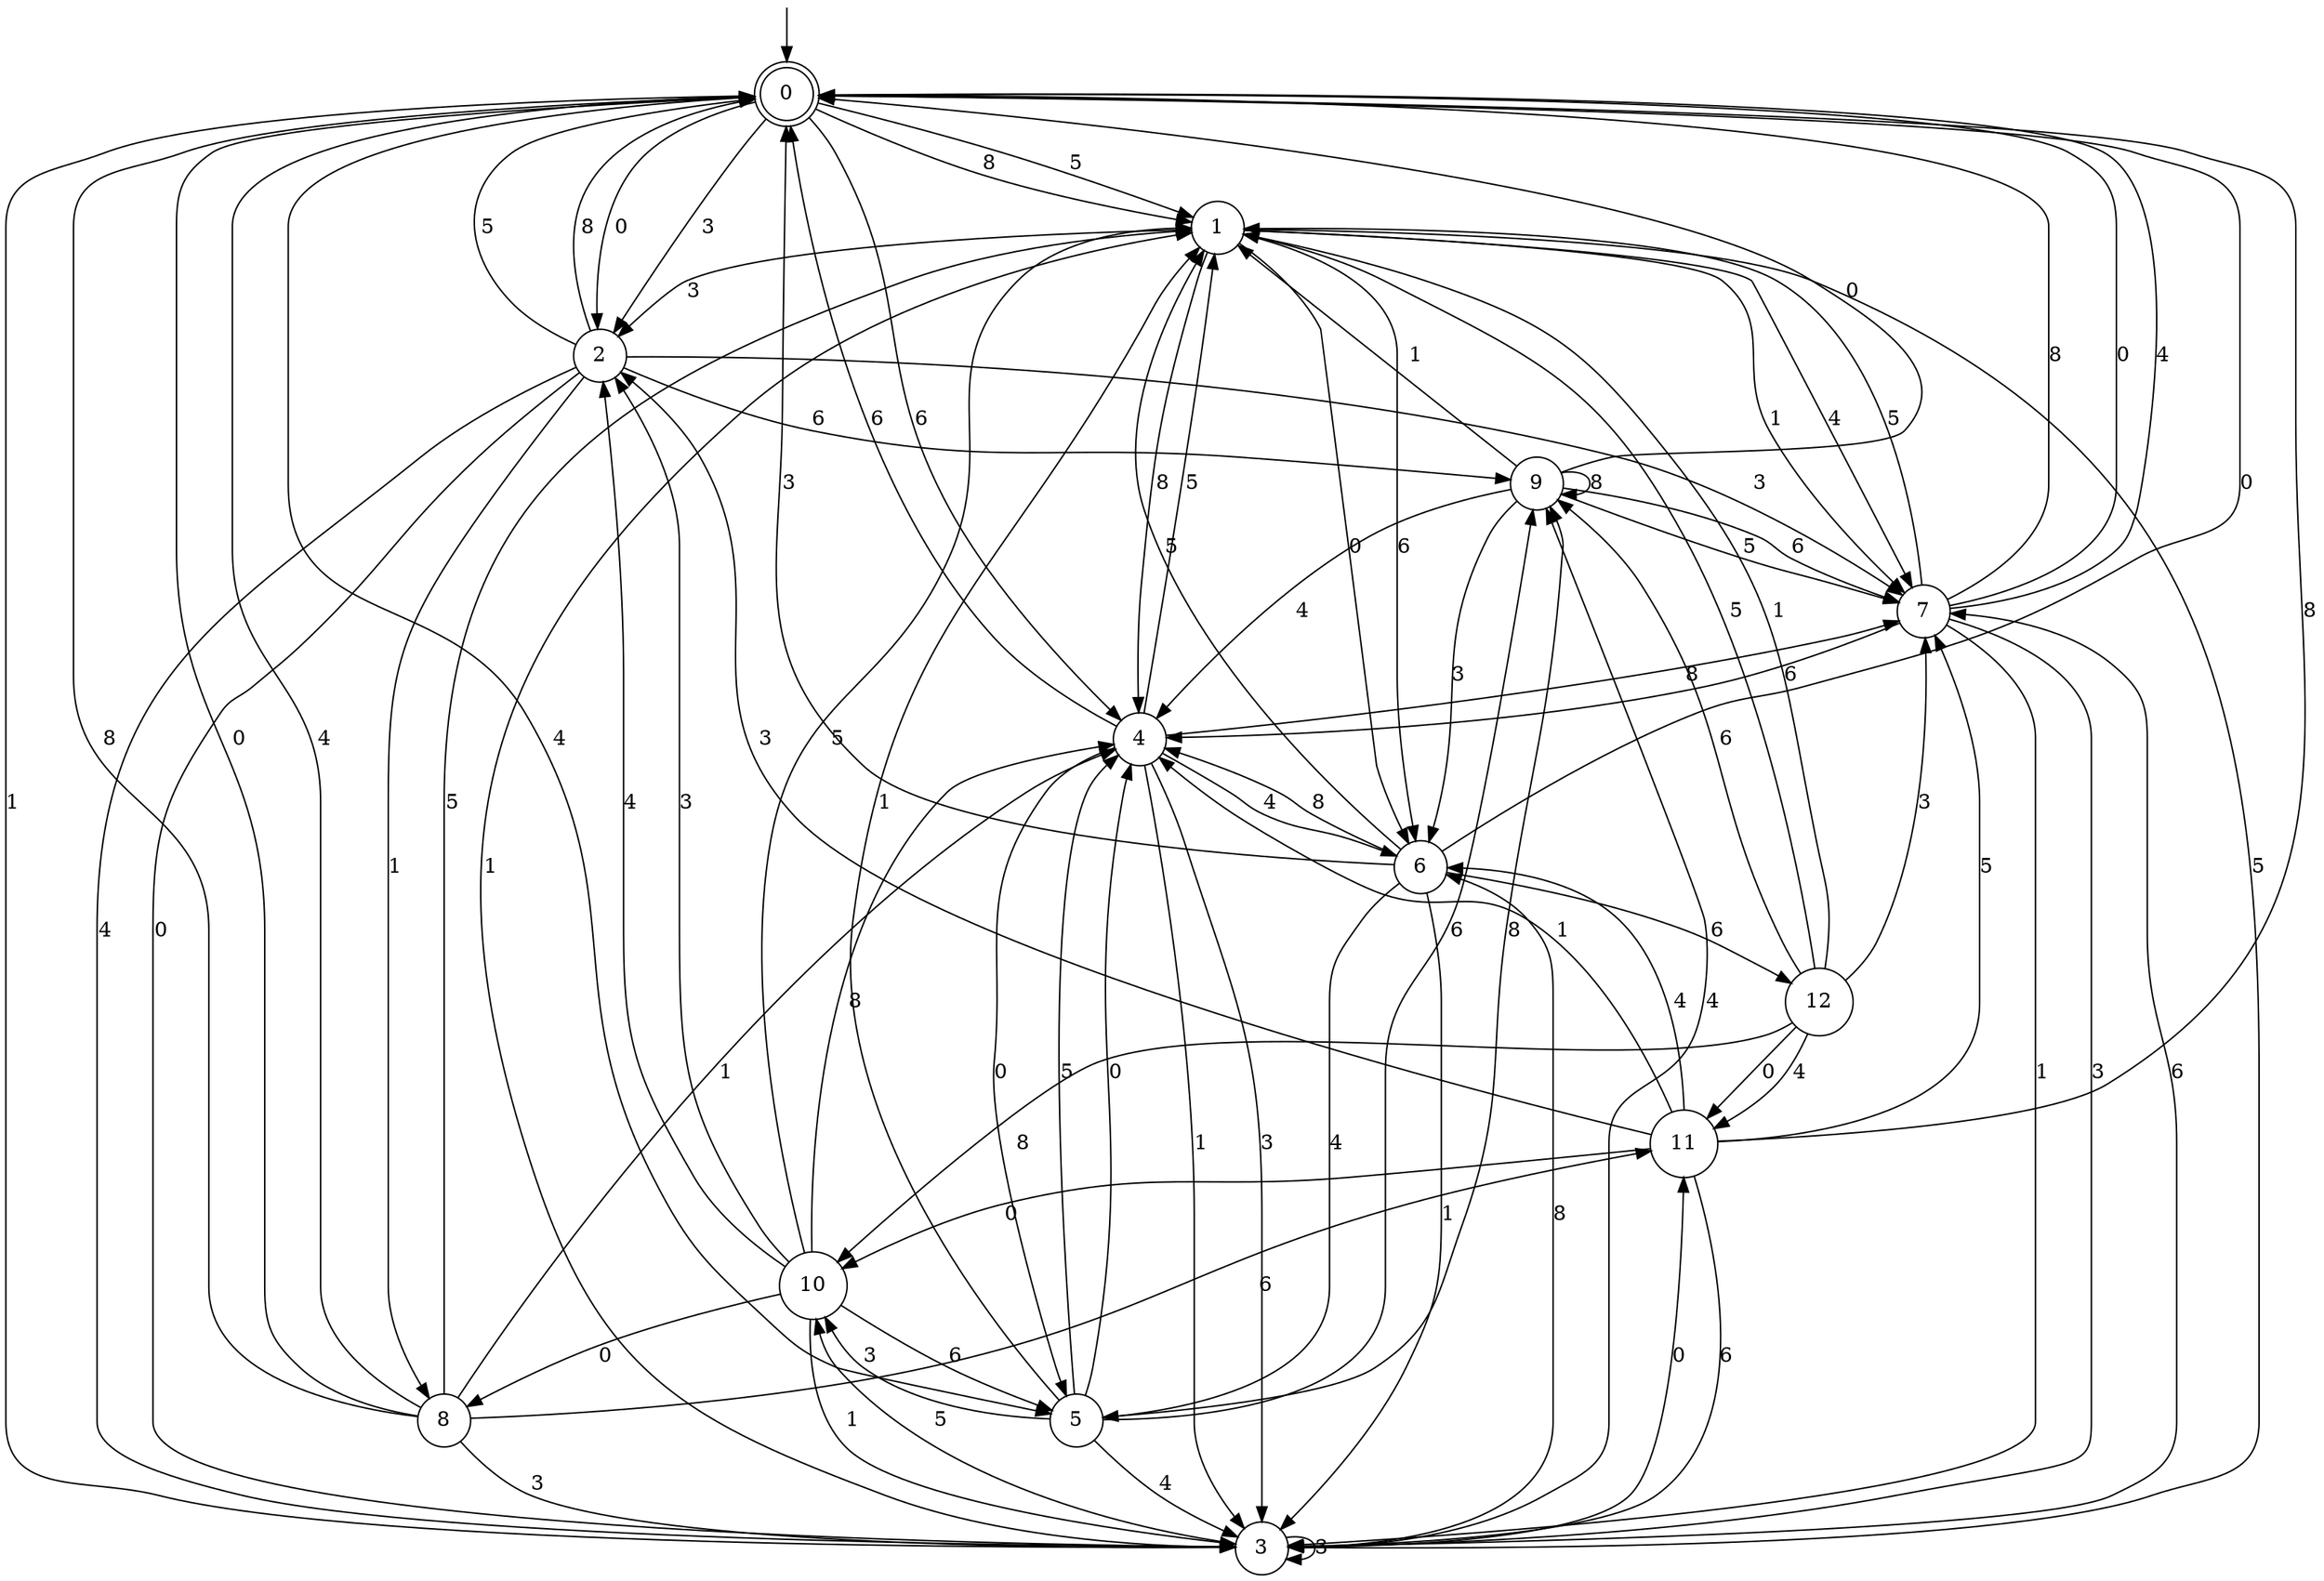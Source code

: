digraph g {

	s0 [shape="doublecircle" label="0"];
	s1 [shape="circle" label="1"];
	s2 [shape="circle" label="2"];
	s3 [shape="circle" label="3"];
	s4 [shape="circle" label="4"];
	s5 [shape="circle" label="5"];
	s6 [shape="circle" label="6"];
	s7 [shape="circle" label="7"];
	s8 [shape="circle" label="8"];
	s9 [shape="circle" label="9"];
	s10 [shape="circle" label="10"];
	s11 [shape="circle" label="11"];
	s12 [shape="circle" label="12"];
	s0 -> s1 [label="5"];
	s0 -> s2 [label="0"];
	s0 -> s3 [label="1"];
	s0 -> s4 [label="6"];
	s0 -> s2 [label="3"];
	s0 -> s5 [label="4"];
	s0 -> s1 [label="8"];
	s1 -> s3 [label="5"];
	s1 -> s6 [label="0"];
	s1 -> s7 [label="1"];
	s1 -> s6 [label="6"];
	s1 -> s2 [label="3"];
	s1 -> s7 [label="4"];
	s1 -> s4 [label="8"];
	s2 -> s0 [label="5"];
	s2 -> s3 [label="0"];
	s2 -> s8 [label="1"];
	s2 -> s9 [label="6"];
	s2 -> s7 [label="3"];
	s2 -> s3 [label="4"];
	s2 -> s0 [label="8"];
	s3 -> s10 [label="5"];
	s3 -> s11 [label="0"];
	s3 -> s1 [label="1"];
	s3 -> s7 [label="6"];
	s3 -> s3 [label="3"];
	s3 -> s9 [label="4"];
	s3 -> s6 [label="8"];
	s4 -> s1 [label="5"];
	s4 -> s5 [label="0"];
	s4 -> s3 [label="1"];
	s4 -> s0 [label="6"];
	s4 -> s3 [label="3"];
	s4 -> s6 [label="4"];
	s4 -> s7 [label="8"];
	s5 -> s4 [label="5"];
	s5 -> s4 [label="0"];
	s5 -> s1 [label="1"];
	s5 -> s9 [label="6"];
	s5 -> s10 [label="3"];
	s5 -> s3 [label="4"];
	s5 -> s9 [label="8"];
	s6 -> s1 [label="5"];
	s6 -> s0 [label="0"];
	s6 -> s3 [label="1"];
	s6 -> s12 [label="6"];
	s6 -> s0 [label="3"];
	s6 -> s5 [label="4"];
	s6 -> s4 [label="8"];
	s7 -> s1 [label="5"];
	s7 -> s0 [label="0"];
	s7 -> s3 [label="1"];
	s7 -> s4 [label="6"];
	s7 -> s3 [label="3"];
	s7 -> s0 [label="4"];
	s7 -> s0 [label="8"];
	s8 -> s1 [label="5"];
	s8 -> s0 [label="0"];
	s8 -> s4 [label="1"];
	s8 -> s11 [label="6"];
	s8 -> s3 [label="3"];
	s8 -> s0 [label="4"];
	s8 -> s0 [label="8"];
	s9 -> s7 [label="5"];
	s9 -> s0 [label="0"];
	s9 -> s1 [label="1"];
	s9 -> s7 [label="6"];
	s9 -> s6 [label="3"];
	s9 -> s4 [label="4"];
	s9 -> s9 [label="8"];
	s10 -> s1 [label="5"];
	s10 -> s8 [label="0"];
	s10 -> s3 [label="1"];
	s10 -> s5 [label="6"];
	s10 -> s2 [label="3"];
	s10 -> s2 [label="4"];
	s10 -> s4 [label="8"];
	s11 -> s7 [label="5"];
	s11 -> s10 [label="0"];
	s11 -> s4 [label="1"];
	s11 -> s3 [label="6"];
	s11 -> s2 [label="3"];
	s11 -> s6 [label="4"];
	s11 -> s0 [label="8"];
	s12 -> s1 [label="5"];
	s12 -> s11 [label="0"];
	s12 -> s1 [label="1"];
	s12 -> s9 [label="6"];
	s12 -> s7 [label="3"];
	s12 -> s11 [label="4"];
	s12 -> s10 [label="8"];

__start0 [label="" shape="none" width="0" height="0"];
__start0 -> s0;

}
